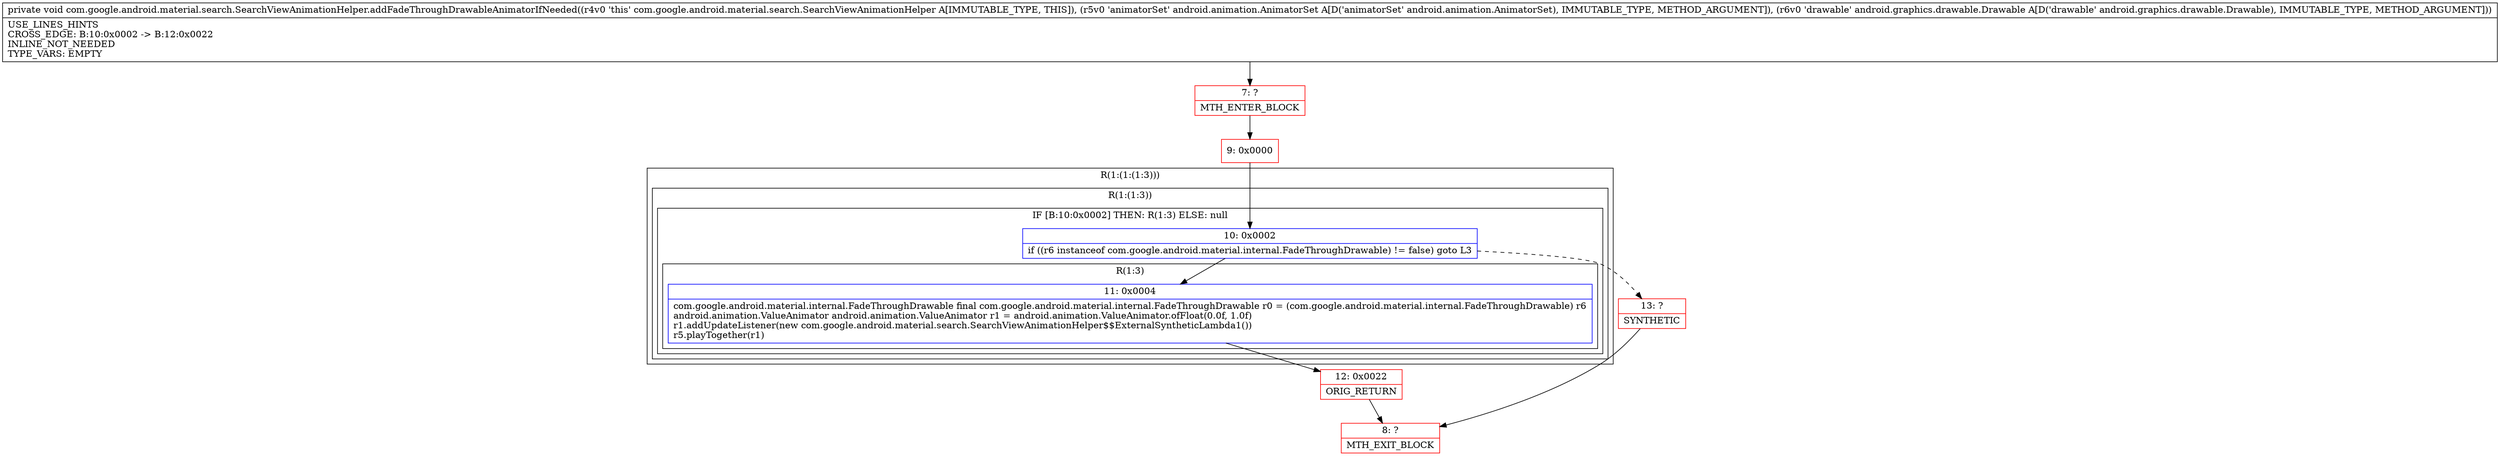 digraph "CFG forcom.google.android.material.search.SearchViewAnimationHelper.addFadeThroughDrawableAnimatorIfNeeded(Landroid\/animation\/AnimatorSet;Landroid\/graphics\/drawable\/Drawable;)V" {
subgraph cluster_Region_700562625 {
label = "R(1:(1:(1:3)))";
node [shape=record,color=blue];
subgraph cluster_Region_1804618383 {
label = "R(1:(1:3))";
node [shape=record,color=blue];
subgraph cluster_IfRegion_1811447625 {
label = "IF [B:10:0x0002] THEN: R(1:3) ELSE: null";
node [shape=record,color=blue];
Node_10 [shape=record,label="{10\:\ 0x0002|if ((r6 instanceof com.google.android.material.internal.FadeThroughDrawable) != false) goto L3\l}"];
subgraph cluster_Region_136555849 {
label = "R(1:3)";
node [shape=record,color=blue];
Node_11 [shape=record,label="{11\:\ 0x0004|com.google.android.material.internal.FadeThroughDrawable final com.google.android.material.internal.FadeThroughDrawable r0 = (com.google.android.material.internal.FadeThroughDrawable) r6\landroid.animation.ValueAnimator android.animation.ValueAnimator r1 = android.animation.ValueAnimator.ofFloat(0.0f, 1.0f)\lr1.addUpdateListener(new com.google.android.material.search.SearchViewAnimationHelper$$ExternalSyntheticLambda1())\lr5.playTogether(r1)\l}"];
}
}
}
}
Node_7 [shape=record,color=red,label="{7\:\ ?|MTH_ENTER_BLOCK\l}"];
Node_9 [shape=record,color=red,label="{9\:\ 0x0000}"];
Node_12 [shape=record,color=red,label="{12\:\ 0x0022|ORIG_RETURN\l}"];
Node_8 [shape=record,color=red,label="{8\:\ ?|MTH_EXIT_BLOCK\l}"];
Node_13 [shape=record,color=red,label="{13\:\ ?|SYNTHETIC\l}"];
MethodNode[shape=record,label="{private void com.google.android.material.search.SearchViewAnimationHelper.addFadeThroughDrawableAnimatorIfNeeded((r4v0 'this' com.google.android.material.search.SearchViewAnimationHelper A[IMMUTABLE_TYPE, THIS]), (r5v0 'animatorSet' android.animation.AnimatorSet A[D('animatorSet' android.animation.AnimatorSet), IMMUTABLE_TYPE, METHOD_ARGUMENT]), (r6v0 'drawable' android.graphics.drawable.Drawable A[D('drawable' android.graphics.drawable.Drawable), IMMUTABLE_TYPE, METHOD_ARGUMENT]))  | USE_LINES_HINTS\lCROSS_EDGE: B:10:0x0002 \-\> B:12:0x0022\lINLINE_NOT_NEEDED\lTYPE_VARS: EMPTY\l}"];
MethodNode -> Node_7;Node_10 -> Node_11;
Node_10 -> Node_13[style=dashed];
Node_11 -> Node_12;
Node_7 -> Node_9;
Node_9 -> Node_10;
Node_12 -> Node_8;
Node_13 -> Node_8;
}

